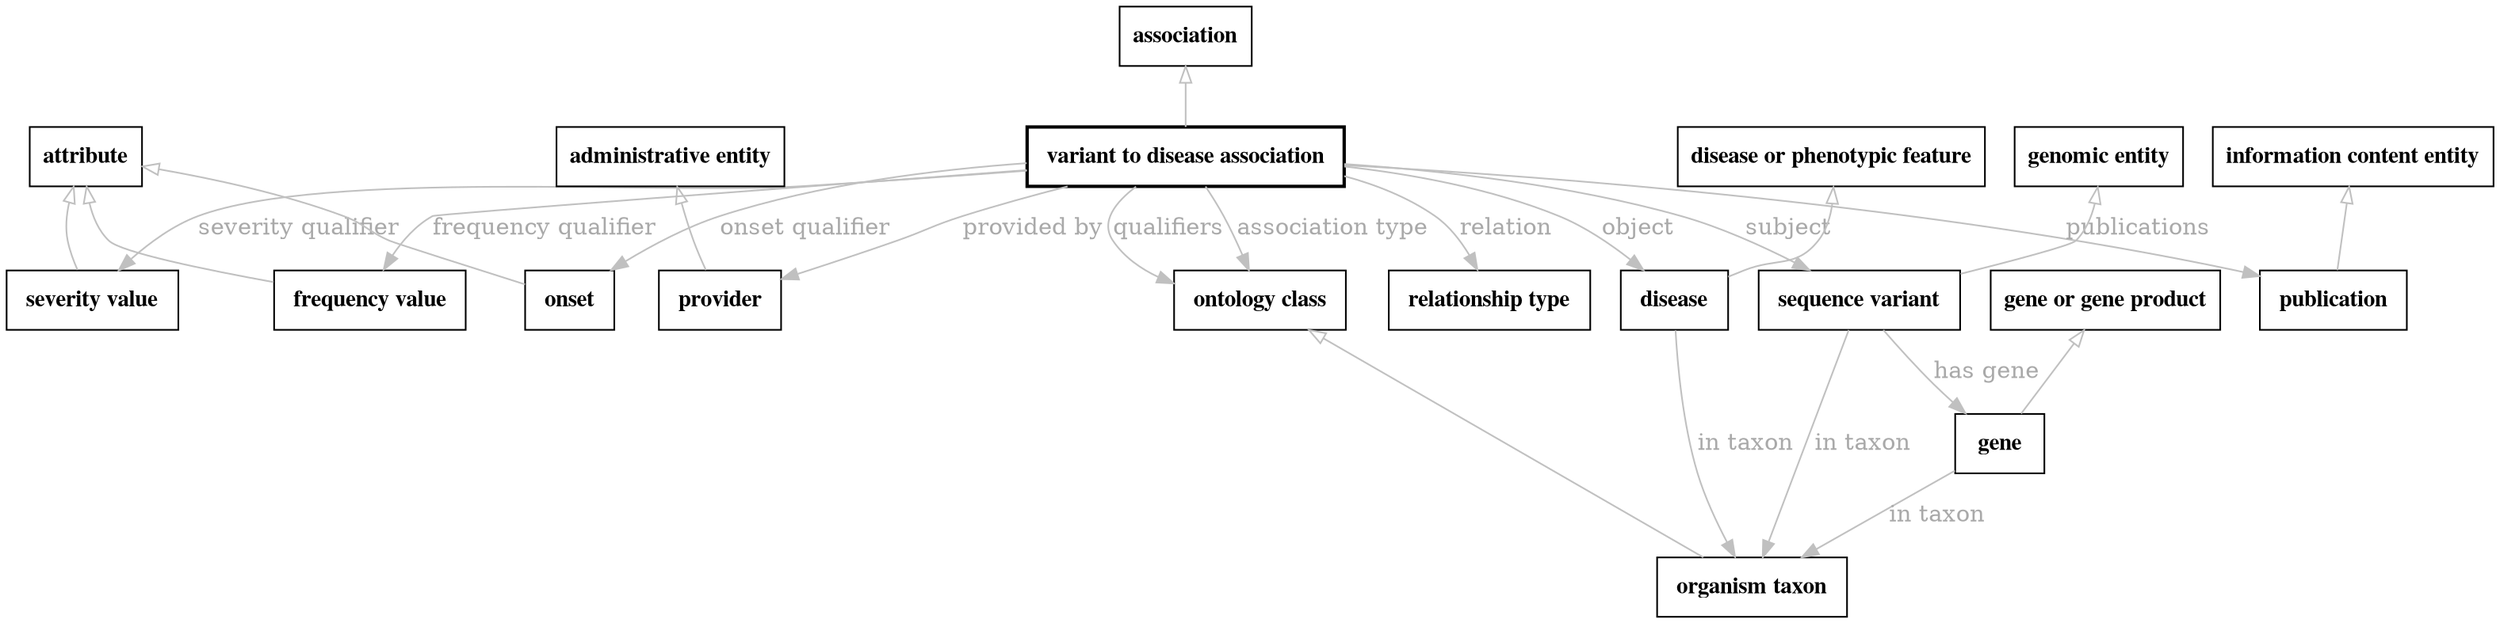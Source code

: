 // biolink model
digraph {
	graph [fontsize=32 penwidth=5]
	node [color=black fontname="times bold" shape=rectangle]
	edge [color=gray fontcolor=darkgray]
	"variant to disease association" [label=" variant to disease association " style=bold]
	association -> "variant to disease association" [label="" arrowtail=onormal dir=back]
	"variant to disease association" -> onset [label="onset qualifier"]
	onset [label=" onset " style=solid]
	attribute -> onset [label="" arrowtail=onormal dir=back]
	"variant to disease association" -> "severity value" [label="severity qualifier"]
	"severity value" [label=" severity value " style=solid]
	attribute -> "severity value" [label="" arrowtail=onormal dir=back]
	"variant to disease association" -> "frequency value" [label="frequency qualifier"]
	"frequency value" [label=" frequency value " style=solid]
	attribute -> "frequency value" [label="" arrowtail=onormal dir=back]
	"variant to disease association" -> provider [label="provided by"]
	provider [label=" provider " style=solid]
	"administrative entity" -> provider [label="" arrowtail=onormal dir=back]
	"variant to disease association" -> publication [label=publications]
	publication [label=" publication " style=solid]
	"information content entity" -> publication [label="" arrowtail=onormal dir=back]
	"variant to disease association" -> "ontology class" [label=qualifiers]
	"ontology class" [label=" ontology class " style=solid]
	"variant to disease association" -> disease [label=object]
	disease [label=" disease " style=solid]
	"disease or phenotypic feature" -> disease [label="" arrowtail=onormal dir=back]
	disease -> "organism taxon" [label="in taxon"]
	"organism taxon" [label=" organism taxon " style=solid]
	"ontology class" -> "organism taxon" [label="" arrowtail=onormal dir=back]
	"variant to disease association" -> "relationship type" [label=relation]
	"relationship type" [label=" relationship type " style=solid]
	"variant to disease association" -> "sequence variant" [label=subject]
	"sequence variant" [label=" sequence variant " style=solid]
	"genomic entity" -> "sequence variant" [label="" arrowtail=onormal dir=back]
	"sequence variant" -> "organism taxon" [label="in taxon"]
	"sequence variant" -> gene [label="has gene"]
	gene [label=" gene " style=solid]
	"gene or gene product" -> gene [label="" arrowtail=onormal dir=back]
	gene -> "organism taxon" [label="in taxon"]
	"variant to disease association" -> "ontology class" [label="association type"]
}
